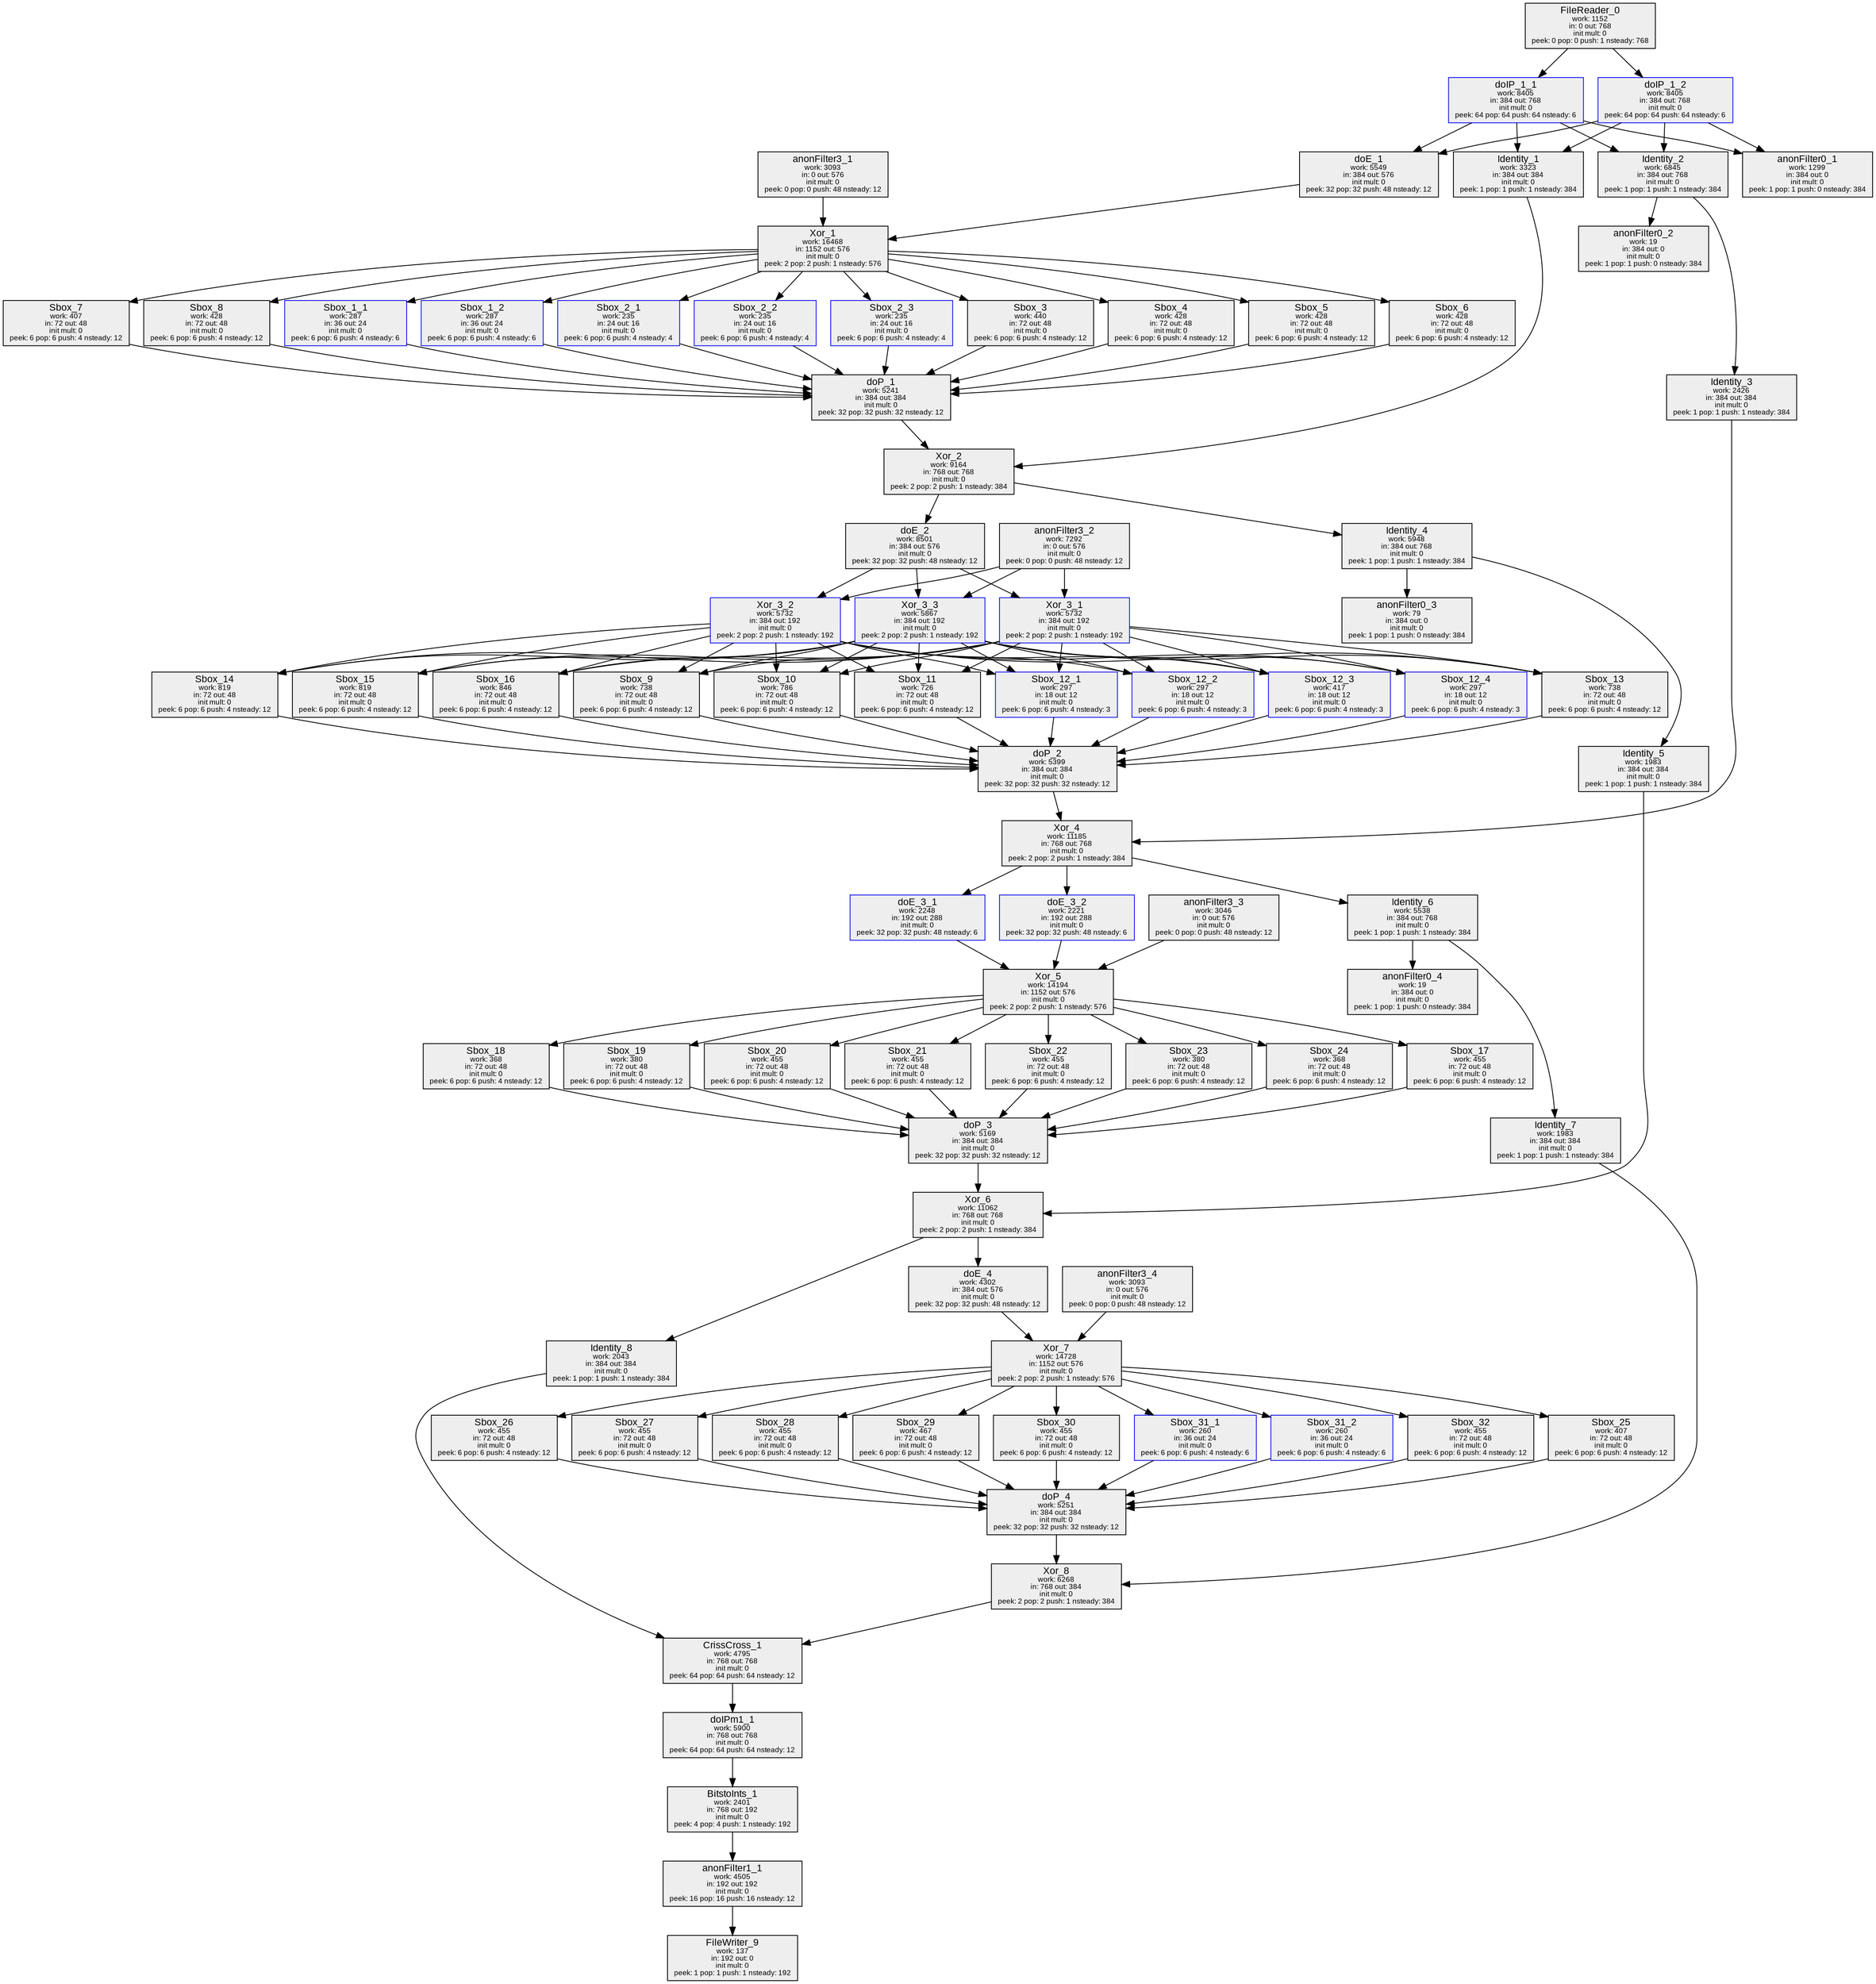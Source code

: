 digraph prof {
ratio=fill; margin=0; nodesep=0.25; ranksep=0.5;
node [style=filled; fillcolor="#EEEEEE"; shape=box; fontname="arial"];
edge [fontname="arial"; fontsize=9;];
FileReader_0[label=<<FONT POINT-SIZE="12">FileReader_0</FONT><BR/><FONT POINT-SIZE="9">work: 1152</FONT><BR/><FONT POINT-SIZE="9">in: 0 out: 768</FONT><BR/><FONT POINT-SIZE="9">init mult: 0</FONT><BR/><FONT POINT-SIZE="9">peek: 0 pop: 0 push: 1 nsteady: 768</FONT>>;];
doIP_1_1[color="#1111EE";label=<<FONT POINT-SIZE="12">doIP_1_1</FONT><BR/><FONT POINT-SIZE="9">work: 8405</FONT><BR/><FONT POINT-SIZE="9">in: 384 out: 768</FONT><BR/><FONT POINT-SIZE="9">init mult: 0</FONT><BR/><FONT POINT-SIZE="9">peek: 64 pop: 64 push: 64 nsteady: 6</FONT>>;];
FileReader_0 -> doIP_1_1;
doIP_1_2[color="#1111EE";label=<<FONT POINT-SIZE="12">doIP_1_2</FONT><BR/><FONT POINT-SIZE="9">work: 8405</FONT><BR/><FONT POINT-SIZE="9">in: 384 out: 768</FONT><BR/><FONT POINT-SIZE="9">init mult: 0</FONT><BR/><FONT POINT-SIZE="9">peek: 64 pop: 64 push: 64 nsteady: 6</FONT>>;];
FileReader_0 -> doIP_1_2;
doE_1[label=<<FONT POINT-SIZE="12">doE_1</FONT><BR/><FONT POINT-SIZE="9">work: 5549</FONT><BR/><FONT POINT-SIZE="9">in: 384 out: 576</FONT><BR/><FONT POINT-SIZE="9">init mult: 0</FONT><BR/><FONT POINT-SIZE="9">peek: 32 pop: 32 push: 48 nsteady: 12</FONT>>;];
doIP_1_1 -> doE_1;
doIP_1_2 -> doE_1;
anonFilter3_1[label=<<FONT POINT-SIZE="12">anonFilter3_1</FONT><BR/><FONT POINT-SIZE="9">work: 3093</FONT><BR/><FONT POINT-SIZE="9">in: 0 out: 576</FONT><BR/><FONT POINT-SIZE="9">init mult: 0</FONT><BR/><FONT POINT-SIZE="9">peek: 0 pop: 0 push: 48 nsteady: 12</FONT>>;];
Xor_1[label=<<FONT POINT-SIZE="12">Xor_1</FONT><BR/><FONT POINT-SIZE="9">work: 16468</FONT><BR/><FONT POINT-SIZE="9">in: 1152 out: 576</FONT><BR/><FONT POINT-SIZE="9">init mult: 0</FONT><BR/><FONT POINT-SIZE="9">peek: 2 pop: 2 push: 1 nsteady: 576</FONT>>;];
doE_1 -> Xor_1;
anonFilter3_1 -> Xor_1;
Sbox_1_1[color="#1111EE";label=<<FONT POINT-SIZE="12">Sbox_1_1</FONT><BR/><FONT POINT-SIZE="9">work: 287</FONT><BR/><FONT POINT-SIZE="9">in: 36 out: 24</FONT><BR/><FONT POINT-SIZE="9">init mult: 0</FONT><BR/><FONT POINT-SIZE="9">peek: 6 pop: 6 push: 4 nsteady: 6</FONT>>;];
Xor_1 -> Sbox_1_1;
Sbox_1_2[color="#1111EE";label=<<FONT POINT-SIZE="12">Sbox_1_2</FONT><BR/><FONT POINT-SIZE="9">work: 287</FONT><BR/><FONT POINT-SIZE="9">in: 36 out: 24</FONT><BR/><FONT POINT-SIZE="9">init mult: 0</FONT><BR/><FONT POINT-SIZE="9">peek: 6 pop: 6 push: 4 nsteady: 6</FONT>>;];
Xor_1 -> Sbox_1_2;
Sbox_2_1[color="#1111EE";label=<<FONT POINT-SIZE="12">Sbox_2_1</FONT><BR/><FONT POINT-SIZE="9">work: 235</FONT><BR/><FONT POINT-SIZE="9">in: 24 out: 16</FONT><BR/><FONT POINT-SIZE="9">init mult: 0</FONT><BR/><FONT POINT-SIZE="9">peek: 6 pop: 6 push: 4 nsteady: 4</FONT>>;];
Xor_1 -> Sbox_2_1;
Sbox_2_2[color="#1111EE";label=<<FONT POINT-SIZE="12">Sbox_2_2</FONT><BR/><FONT POINT-SIZE="9">work: 235</FONT><BR/><FONT POINT-SIZE="9">in: 24 out: 16</FONT><BR/><FONT POINT-SIZE="9">init mult: 0</FONT><BR/><FONT POINT-SIZE="9">peek: 6 pop: 6 push: 4 nsteady: 4</FONT>>;];
Xor_1 -> Sbox_2_2;
Sbox_2_3[color="#1111EE";label=<<FONT POINT-SIZE="12">Sbox_2_3</FONT><BR/><FONT POINT-SIZE="9">work: 235</FONT><BR/><FONT POINT-SIZE="9">in: 24 out: 16</FONT><BR/><FONT POINT-SIZE="9">init mult: 0</FONT><BR/><FONT POINT-SIZE="9">peek: 6 pop: 6 push: 4 nsteady: 4</FONT>>;];
Xor_1 -> Sbox_2_3;
Sbox_3[label=<<FONT POINT-SIZE="12">Sbox_3</FONT><BR/><FONT POINT-SIZE="9">work: 440</FONT><BR/><FONT POINT-SIZE="9">in: 72 out: 48</FONT><BR/><FONT POINT-SIZE="9">init mult: 0</FONT><BR/><FONT POINT-SIZE="9">peek: 6 pop: 6 push: 4 nsteady: 12</FONT>>;];
Xor_1 -> Sbox_3;
Sbox_4[label=<<FONT POINT-SIZE="12">Sbox_4</FONT><BR/><FONT POINT-SIZE="9">work: 428</FONT><BR/><FONT POINT-SIZE="9">in: 72 out: 48</FONT><BR/><FONT POINT-SIZE="9">init mult: 0</FONT><BR/><FONT POINT-SIZE="9">peek: 6 pop: 6 push: 4 nsteady: 12</FONT>>;];
Xor_1 -> Sbox_4;
Sbox_5[label=<<FONT POINT-SIZE="12">Sbox_5</FONT><BR/><FONT POINT-SIZE="9">work: 428</FONT><BR/><FONT POINT-SIZE="9">in: 72 out: 48</FONT><BR/><FONT POINT-SIZE="9">init mult: 0</FONT><BR/><FONT POINT-SIZE="9">peek: 6 pop: 6 push: 4 nsteady: 12</FONT>>;];
Xor_1 -> Sbox_5;
Sbox_6[label=<<FONT POINT-SIZE="12">Sbox_6</FONT><BR/><FONT POINT-SIZE="9">work: 428</FONT><BR/><FONT POINT-SIZE="9">in: 72 out: 48</FONT><BR/><FONT POINT-SIZE="9">init mult: 0</FONT><BR/><FONT POINT-SIZE="9">peek: 6 pop: 6 push: 4 nsteady: 12</FONT>>;];
Xor_1 -> Sbox_6;
Sbox_7[label=<<FONT POINT-SIZE="12">Sbox_7</FONT><BR/><FONT POINT-SIZE="9">work: 407</FONT><BR/><FONT POINT-SIZE="9">in: 72 out: 48</FONT><BR/><FONT POINT-SIZE="9">init mult: 0</FONT><BR/><FONT POINT-SIZE="9">peek: 6 pop: 6 push: 4 nsteady: 12</FONT>>;];
Xor_1 -> Sbox_7;
Sbox_8[label=<<FONT POINT-SIZE="12">Sbox_8</FONT><BR/><FONT POINT-SIZE="9">work: 428</FONT><BR/><FONT POINT-SIZE="9">in: 72 out: 48</FONT><BR/><FONT POINT-SIZE="9">init mult: 0</FONT><BR/><FONT POINT-SIZE="9">peek: 6 pop: 6 push: 4 nsteady: 12</FONT>>;];
Xor_1 -> Sbox_8;
doP_1[label=<<FONT POINT-SIZE="12">doP_1</FONT><BR/><FONT POINT-SIZE="9">work: 5241</FONT><BR/><FONT POINT-SIZE="9">in: 384 out: 384</FONT><BR/><FONT POINT-SIZE="9">init mult: 0</FONT><BR/><FONT POINT-SIZE="9">peek: 32 pop: 32 push: 32 nsteady: 12</FONT>>;];
Sbox_1_1 -> doP_1;
Sbox_1_2 -> doP_1;
Sbox_2_1 -> doP_1;
Sbox_2_2 -> doP_1;
Sbox_2_3 -> doP_1;
Sbox_3 -> doP_1;
Sbox_4 -> doP_1;
Sbox_5 -> doP_1;
Sbox_6 -> doP_1;
Sbox_7 -> doP_1;
Sbox_8 -> doP_1;
Identity_1[label=<<FONT POINT-SIZE="12">Identity_1</FONT><BR/><FONT POINT-SIZE="9">work: 3323</FONT><BR/><FONT POINT-SIZE="9">in: 384 out: 384</FONT><BR/><FONT POINT-SIZE="9">init mult: 0</FONT><BR/><FONT POINT-SIZE="9">peek: 1 pop: 1 push: 1 nsteady: 384</FONT>>;];
doIP_1_1 -> Identity_1;
doIP_1_2 -> Identity_1;
Xor_2[label=<<FONT POINT-SIZE="12">Xor_2</FONT><BR/><FONT POINT-SIZE="9">work: 9164</FONT><BR/><FONT POINT-SIZE="9">in: 768 out: 768</FONT><BR/><FONT POINT-SIZE="9">init mult: 0</FONT><BR/><FONT POINT-SIZE="9">peek: 2 pop: 2 push: 1 nsteady: 384</FONT>>;];
doP_1 -> Xor_2;
Identity_1 -> Xor_2;
Identity_2[label=<<FONT POINT-SIZE="12">Identity_2</FONT><BR/><FONT POINT-SIZE="9">work: 6845</FONT><BR/><FONT POINT-SIZE="9">in: 384 out: 768</FONT><BR/><FONT POINT-SIZE="9">init mult: 0</FONT><BR/><FONT POINT-SIZE="9">peek: 1 pop: 1 push: 1 nsteady: 384</FONT>>;];
doIP_1_1 -> Identity_2;
doIP_1_2 -> Identity_2;
anonFilter0_1[label=<<FONT POINT-SIZE="12">anonFilter0_1</FONT><BR/><FONT POINT-SIZE="9">work: 1299</FONT><BR/><FONT POINT-SIZE="9">in: 384 out: 0</FONT><BR/><FONT POINT-SIZE="9">init mult: 0</FONT><BR/><FONT POINT-SIZE="9">peek: 1 pop: 1 push: 0 nsteady: 384</FONT>>;];
doIP_1_1 -> anonFilter0_1;
doIP_1_2 -> anonFilter0_1;
doE_2[label=<<FONT POINT-SIZE="12">doE_2</FONT><BR/><FONT POINT-SIZE="9">work: 8501</FONT><BR/><FONT POINT-SIZE="9">in: 384 out: 576</FONT><BR/><FONT POINT-SIZE="9">init mult: 0</FONT><BR/><FONT POINT-SIZE="9">peek: 32 pop: 32 push: 48 nsteady: 12</FONT>>;];
Xor_2 -> doE_2;
anonFilter3_2[label=<<FONT POINT-SIZE="12">anonFilter3_2</FONT><BR/><FONT POINT-SIZE="9">work: 7292</FONT><BR/><FONT POINT-SIZE="9">in: 0 out: 576</FONT><BR/><FONT POINT-SIZE="9">init mult: 0</FONT><BR/><FONT POINT-SIZE="9">peek: 0 pop: 0 push: 48 nsteady: 12</FONT>>;];
Xor_3_1[color="#1111EE";label=<<FONT POINT-SIZE="12">Xor_3_1</FONT><BR/><FONT POINT-SIZE="9">work: 5732</FONT><BR/><FONT POINT-SIZE="9">in: 384 out: 192</FONT><BR/><FONT POINT-SIZE="9">init mult: 0</FONT><BR/><FONT POINT-SIZE="9">peek: 2 pop: 2 push: 1 nsteady: 192</FONT>>;];
doE_2 -> Xor_3_1;
anonFilter3_2 -> Xor_3_1;
Xor_3_2[color="#1111EE";label=<<FONT POINT-SIZE="12">Xor_3_2</FONT><BR/><FONT POINT-SIZE="9">work: 5732</FONT><BR/><FONT POINT-SIZE="9">in: 384 out: 192</FONT><BR/><FONT POINT-SIZE="9">init mult: 0</FONT><BR/><FONT POINT-SIZE="9">peek: 2 pop: 2 push: 1 nsteady: 192</FONT>>;];
doE_2 -> Xor_3_2;
anonFilter3_2 -> Xor_3_2;
Xor_3_3[color="#1111EE";label=<<FONT POINT-SIZE="12">Xor_3_3</FONT><BR/><FONT POINT-SIZE="9">work: 5867</FONT><BR/><FONT POINT-SIZE="9">in: 384 out: 192</FONT><BR/><FONT POINT-SIZE="9">init mult: 0</FONT><BR/><FONT POINT-SIZE="9">peek: 2 pop: 2 push: 1 nsteady: 192</FONT>>;];
doE_2 -> Xor_3_3;
anonFilter3_2 -> Xor_3_3;
Sbox_9[label=<<FONT POINT-SIZE="12">Sbox_9</FONT><BR/><FONT POINT-SIZE="9">work: 738</FONT><BR/><FONT POINT-SIZE="9">in: 72 out: 48</FONT><BR/><FONT POINT-SIZE="9">init mult: 0</FONT><BR/><FONT POINT-SIZE="9">peek: 6 pop: 6 push: 4 nsteady: 12</FONT>>;];
Xor_3_1 -> Sbox_9;
Xor_3_2 -> Sbox_9;
Xor_3_3 -> Sbox_9;
Sbox_10[label=<<FONT POINT-SIZE="12">Sbox_10</FONT><BR/><FONT POINT-SIZE="9">work: 786</FONT><BR/><FONT POINT-SIZE="9">in: 72 out: 48</FONT><BR/><FONT POINT-SIZE="9">init mult: 0</FONT><BR/><FONT POINT-SIZE="9">peek: 6 pop: 6 push: 4 nsteady: 12</FONT>>;];
Xor_3_1 -> Sbox_10;
Xor_3_2 -> Sbox_10;
Xor_3_3 -> Sbox_10;
Sbox_11[label=<<FONT POINT-SIZE="12">Sbox_11</FONT><BR/><FONT POINT-SIZE="9">work: 726</FONT><BR/><FONT POINT-SIZE="9">in: 72 out: 48</FONT><BR/><FONT POINT-SIZE="9">init mult: 0</FONT><BR/><FONT POINT-SIZE="9">peek: 6 pop: 6 push: 4 nsteady: 12</FONT>>;];
Xor_3_1 -> Sbox_11;
Xor_3_2 -> Sbox_11;
Xor_3_3 -> Sbox_11;
Sbox_12_1[color="#1111EE";label=<<FONT POINT-SIZE="12">Sbox_12_1</FONT><BR/><FONT POINT-SIZE="9">work: 297</FONT><BR/><FONT POINT-SIZE="9">in: 18 out: 12</FONT><BR/><FONT POINT-SIZE="9">init mult: 0</FONT><BR/><FONT POINT-SIZE="9">peek: 6 pop: 6 push: 4 nsteady: 3</FONT>>;];
Xor_3_1 -> Sbox_12_1;
Xor_3_2 -> Sbox_12_1;
Xor_3_3 -> Sbox_12_1;
Sbox_12_2[color="#1111EE";label=<<FONT POINT-SIZE="12">Sbox_12_2</FONT><BR/><FONT POINT-SIZE="9">work: 297</FONT><BR/><FONT POINT-SIZE="9">in: 18 out: 12</FONT><BR/><FONT POINT-SIZE="9">init mult: 0</FONT><BR/><FONT POINT-SIZE="9">peek: 6 pop: 6 push: 4 nsteady: 3</FONT>>;];
Xor_3_1 -> Sbox_12_2;
Xor_3_2 -> Sbox_12_2;
Xor_3_3 -> Sbox_12_2;
Sbox_12_3[color="#1111EE";label=<<FONT POINT-SIZE="12">Sbox_12_3</FONT><BR/><FONT POINT-SIZE="9">work: 417</FONT><BR/><FONT POINT-SIZE="9">in: 18 out: 12</FONT><BR/><FONT POINT-SIZE="9">init mult: 0</FONT><BR/><FONT POINT-SIZE="9">peek: 6 pop: 6 push: 4 nsteady: 3</FONT>>;];
Xor_3_1 -> Sbox_12_3;
Xor_3_2 -> Sbox_12_3;
Xor_3_3 -> Sbox_12_3;
Sbox_12_4[color="#1111EE";label=<<FONT POINT-SIZE="12">Sbox_12_4</FONT><BR/><FONT POINT-SIZE="9">work: 297</FONT><BR/><FONT POINT-SIZE="9">in: 18 out: 12</FONT><BR/><FONT POINT-SIZE="9">init mult: 0</FONT><BR/><FONT POINT-SIZE="9">peek: 6 pop: 6 push: 4 nsteady: 3</FONT>>;];
Xor_3_1 -> Sbox_12_4;
Xor_3_2 -> Sbox_12_4;
Xor_3_3 -> Sbox_12_4;
Sbox_13[label=<<FONT POINT-SIZE="12">Sbox_13</FONT><BR/><FONT POINT-SIZE="9">work: 738</FONT><BR/><FONT POINT-SIZE="9">in: 72 out: 48</FONT><BR/><FONT POINT-SIZE="9">init mult: 0</FONT><BR/><FONT POINT-SIZE="9">peek: 6 pop: 6 push: 4 nsteady: 12</FONT>>;];
Xor_3_1 -> Sbox_13;
Xor_3_2 -> Sbox_13;
Xor_3_3 -> Sbox_13;
Sbox_14[label=<<FONT POINT-SIZE="12">Sbox_14</FONT><BR/><FONT POINT-SIZE="9">work: 819</FONT><BR/><FONT POINT-SIZE="9">in: 72 out: 48</FONT><BR/><FONT POINT-SIZE="9">init mult: 0</FONT><BR/><FONT POINT-SIZE="9">peek: 6 pop: 6 push: 4 nsteady: 12</FONT>>;];
Xor_3_1 -> Sbox_14;
Xor_3_2 -> Sbox_14;
Xor_3_3 -> Sbox_14;
Sbox_15[label=<<FONT POINT-SIZE="12">Sbox_15</FONT><BR/><FONT POINT-SIZE="9">work: 819</FONT><BR/><FONT POINT-SIZE="9">in: 72 out: 48</FONT><BR/><FONT POINT-SIZE="9">init mult: 0</FONT><BR/><FONT POINT-SIZE="9">peek: 6 pop: 6 push: 4 nsteady: 12</FONT>>;];
Xor_3_1 -> Sbox_15;
Xor_3_2 -> Sbox_15;
Xor_3_3 -> Sbox_15;
Sbox_16[label=<<FONT POINT-SIZE="12">Sbox_16</FONT><BR/><FONT POINT-SIZE="9">work: 846</FONT><BR/><FONT POINT-SIZE="9">in: 72 out: 48</FONT><BR/><FONT POINT-SIZE="9">init mult: 0</FONT><BR/><FONT POINT-SIZE="9">peek: 6 pop: 6 push: 4 nsteady: 12</FONT>>;];
Xor_3_1 -> Sbox_16;
Xor_3_2 -> Sbox_16;
Xor_3_3 -> Sbox_16;
doP_2[label=<<FONT POINT-SIZE="12">doP_2</FONT><BR/><FONT POINT-SIZE="9">work: 5399</FONT><BR/><FONT POINT-SIZE="9">in: 384 out: 384</FONT><BR/><FONT POINT-SIZE="9">init mult: 0</FONT><BR/><FONT POINT-SIZE="9">peek: 32 pop: 32 push: 32 nsteady: 12</FONT>>;];
Sbox_9 -> doP_2;
Sbox_10 -> doP_2;
Sbox_11 -> doP_2;
Sbox_12_1 -> doP_2;
Sbox_12_2 -> doP_2;
Sbox_12_3 -> doP_2;
Sbox_12_4 -> doP_2;
Sbox_13 -> doP_2;
Sbox_14 -> doP_2;
Sbox_15 -> doP_2;
Sbox_16 -> doP_2;
Identity_3[label=<<FONT POINT-SIZE="12">Identity_3</FONT><BR/><FONT POINT-SIZE="9">work: 2426</FONT><BR/><FONT POINT-SIZE="9">in: 384 out: 384</FONT><BR/><FONT POINT-SIZE="9">init mult: 0</FONT><BR/><FONT POINT-SIZE="9">peek: 1 pop: 1 push: 1 nsteady: 384</FONT>>;];
Identity_2 -> Identity_3;
Xor_4[label=<<FONT POINT-SIZE="12">Xor_4</FONT><BR/><FONT POINT-SIZE="9">work: 11185</FONT><BR/><FONT POINT-SIZE="9">in: 768 out: 768</FONT><BR/><FONT POINT-SIZE="9">init mult: 0</FONT><BR/><FONT POINT-SIZE="9">peek: 2 pop: 2 push: 1 nsteady: 384</FONT>>;];
doP_2 -> Xor_4;
Identity_3 -> Xor_4;
Identity_4[label=<<FONT POINT-SIZE="12">Identity_4</FONT><BR/><FONT POINT-SIZE="9">work: 5948</FONT><BR/><FONT POINT-SIZE="9">in: 384 out: 768</FONT><BR/><FONT POINT-SIZE="9">init mult: 0</FONT><BR/><FONT POINT-SIZE="9">peek: 1 pop: 1 push: 1 nsteady: 384</FONT>>;];
Xor_2 -> Identity_4;
anonFilter0_2[label=<<FONT POINT-SIZE="12">anonFilter0_2</FONT><BR/><FONT POINT-SIZE="9">work: 19</FONT><BR/><FONT POINT-SIZE="9">in: 384 out: 0</FONT><BR/><FONT POINT-SIZE="9">init mult: 0</FONT><BR/><FONT POINT-SIZE="9">peek: 1 pop: 1 push: 0 nsteady: 384</FONT>>;];
Identity_2 -> anonFilter0_2;
doE_3_1[color="#1111EE";label=<<FONT POINT-SIZE="12">doE_3_1</FONT><BR/><FONT POINT-SIZE="9">work: 2248</FONT><BR/><FONT POINT-SIZE="9">in: 192 out: 288</FONT><BR/><FONT POINT-SIZE="9">init mult: 0</FONT><BR/><FONT POINT-SIZE="9">peek: 32 pop: 32 push: 48 nsteady: 6</FONT>>;];
Xor_4 -> doE_3_1;
doE_3_2[color="#1111EE";label=<<FONT POINT-SIZE="12">doE_3_2</FONT><BR/><FONT POINT-SIZE="9">work: 2221</FONT><BR/><FONT POINT-SIZE="9">in: 192 out: 288</FONT><BR/><FONT POINT-SIZE="9">init mult: 0</FONT><BR/><FONT POINT-SIZE="9">peek: 32 pop: 32 push: 48 nsteady: 6</FONT>>;];
Xor_4 -> doE_3_2;
anonFilter3_3[label=<<FONT POINT-SIZE="12">anonFilter3_3</FONT><BR/><FONT POINT-SIZE="9">work: 3046</FONT><BR/><FONT POINT-SIZE="9">in: 0 out: 576</FONT><BR/><FONT POINT-SIZE="9">init mult: 0</FONT><BR/><FONT POINT-SIZE="9">peek: 0 pop: 0 push: 48 nsteady: 12</FONT>>;];
Xor_5[label=<<FONT POINT-SIZE="12">Xor_5</FONT><BR/><FONT POINT-SIZE="9">work: 14194</FONT><BR/><FONT POINT-SIZE="9">in: 1152 out: 576</FONT><BR/><FONT POINT-SIZE="9">init mult: 0</FONT><BR/><FONT POINT-SIZE="9">peek: 2 pop: 2 push: 1 nsteady: 576</FONT>>;];
doE_3_1 -> Xor_5;
doE_3_2 -> Xor_5;
anonFilter3_3 -> Xor_5;
Sbox_17[label=<<FONT POINT-SIZE="12">Sbox_17</FONT><BR/><FONT POINT-SIZE="9">work: 455</FONT><BR/><FONT POINT-SIZE="9">in: 72 out: 48</FONT><BR/><FONT POINT-SIZE="9">init mult: 0</FONT><BR/><FONT POINT-SIZE="9">peek: 6 pop: 6 push: 4 nsteady: 12</FONT>>;];
Xor_5 -> Sbox_17;
Sbox_18[label=<<FONT POINT-SIZE="12">Sbox_18</FONT><BR/><FONT POINT-SIZE="9">work: 368</FONT><BR/><FONT POINT-SIZE="9">in: 72 out: 48</FONT><BR/><FONT POINT-SIZE="9">init mult: 0</FONT><BR/><FONT POINT-SIZE="9">peek: 6 pop: 6 push: 4 nsteady: 12</FONT>>;];
Xor_5 -> Sbox_18;
Sbox_19[label=<<FONT POINT-SIZE="12">Sbox_19</FONT><BR/><FONT POINT-SIZE="9">work: 380</FONT><BR/><FONT POINT-SIZE="9">in: 72 out: 48</FONT><BR/><FONT POINT-SIZE="9">init mult: 0</FONT><BR/><FONT POINT-SIZE="9">peek: 6 pop: 6 push: 4 nsteady: 12</FONT>>;];
Xor_5 -> Sbox_19;
Sbox_20[label=<<FONT POINT-SIZE="12">Sbox_20</FONT><BR/><FONT POINT-SIZE="9">work: 455</FONT><BR/><FONT POINT-SIZE="9">in: 72 out: 48</FONT><BR/><FONT POINT-SIZE="9">init mult: 0</FONT><BR/><FONT POINT-SIZE="9">peek: 6 pop: 6 push: 4 nsteady: 12</FONT>>;];
Xor_5 -> Sbox_20;
Sbox_21[label=<<FONT POINT-SIZE="12">Sbox_21</FONT><BR/><FONT POINT-SIZE="9">work: 455</FONT><BR/><FONT POINT-SIZE="9">in: 72 out: 48</FONT><BR/><FONT POINT-SIZE="9">init mult: 0</FONT><BR/><FONT POINT-SIZE="9">peek: 6 pop: 6 push: 4 nsteady: 12</FONT>>;];
Xor_5 -> Sbox_21;
Sbox_22[label=<<FONT POINT-SIZE="12">Sbox_22</FONT><BR/><FONT POINT-SIZE="9">work: 455</FONT><BR/><FONT POINT-SIZE="9">in: 72 out: 48</FONT><BR/><FONT POINT-SIZE="9">init mult: 0</FONT><BR/><FONT POINT-SIZE="9">peek: 6 pop: 6 push: 4 nsteady: 12</FONT>>;];
Xor_5 -> Sbox_22;
Sbox_23[label=<<FONT POINT-SIZE="12">Sbox_23</FONT><BR/><FONT POINT-SIZE="9">work: 380</FONT><BR/><FONT POINT-SIZE="9">in: 72 out: 48</FONT><BR/><FONT POINT-SIZE="9">init mult: 0</FONT><BR/><FONT POINT-SIZE="9">peek: 6 pop: 6 push: 4 nsteady: 12</FONT>>;];
Xor_5 -> Sbox_23;
Sbox_24[label=<<FONT POINT-SIZE="12">Sbox_24</FONT><BR/><FONT POINT-SIZE="9">work: 368</FONT><BR/><FONT POINT-SIZE="9">in: 72 out: 48</FONT><BR/><FONT POINT-SIZE="9">init mult: 0</FONT><BR/><FONT POINT-SIZE="9">peek: 6 pop: 6 push: 4 nsteady: 12</FONT>>;];
Xor_5 -> Sbox_24;
doP_3[label=<<FONT POINT-SIZE="12">doP_3</FONT><BR/><FONT POINT-SIZE="9">work: 5169</FONT><BR/><FONT POINT-SIZE="9">in: 384 out: 384</FONT><BR/><FONT POINT-SIZE="9">init mult: 0</FONT><BR/><FONT POINT-SIZE="9">peek: 32 pop: 32 push: 32 nsteady: 12</FONT>>;];
Sbox_17 -> doP_3;
Sbox_18 -> doP_3;
Sbox_19 -> doP_3;
Sbox_20 -> doP_3;
Sbox_21 -> doP_3;
Sbox_22 -> doP_3;
Sbox_23 -> doP_3;
Sbox_24 -> doP_3;
Identity_5[label=<<FONT POINT-SIZE="12">Identity_5</FONT><BR/><FONT POINT-SIZE="9">work: 1983</FONT><BR/><FONT POINT-SIZE="9">in: 384 out: 384</FONT><BR/><FONT POINT-SIZE="9">init mult: 0</FONT><BR/><FONT POINT-SIZE="9">peek: 1 pop: 1 push: 1 nsteady: 384</FONT>>;];
Identity_4 -> Identity_5;
Xor_6[label=<<FONT POINT-SIZE="12">Xor_6</FONT><BR/><FONT POINT-SIZE="9">work: 11062</FONT><BR/><FONT POINT-SIZE="9">in: 768 out: 768</FONT><BR/><FONT POINT-SIZE="9">init mult: 0</FONT><BR/><FONT POINT-SIZE="9">peek: 2 pop: 2 push: 1 nsteady: 384</FONT>>;];
doP_3 -> Xor_6;
Identity_5 -> Xor_6;
Identity_6[label=<<FONT POINT-SIZE="12">Identity_6</FONT><BR/><FONT POINT-SIZE="9">work: 5538</FONT><BR/><FONT POINT-SIZE="9">in: 384 out: 768</FONT><BR/><FONT POINT-SIZE="9">init mult: 0</FONT><BR/><FONT POINT-SIZE="9">peek: 1 pop: 1 push: 1 nsteady: 384</FONT>>;];
Xor_4 -> Identity_6;
anonFilter0_3[label=<<FONT POINT-SIZE="12">anonFilter0_3</FONT><BR/><FONT POINT-SIZE="9">work: 79</FONT><BR/><FONT POINT-SIZE="9">in: 384 out: 0</FONT><BR/><FONT POINT-SIZE="9">init mult: 0</FONT><BR/><FONT POINT-SIZE="9">peek: 1 pop: 1 push: 0 nsteady: 384</FONT>>;];
Identity_4 -> anonFilter0_3;
doE_4[label=<<FONT POINT-SIZE="12">doE_4</FONT><BR/><FONT POINT-SIZE="9">work: 4302</FONT><BR/><FONT POINT-SIZE="9">in: 384 out: 576</FONT><BR/><FONT POINT-SIZE="9">init mult: 0</FONT><BR/><FONT POINT-SIZE="9">peek: 32 pop: 32 push: 48 nsteady: 12</FONT>>;];
Xor_6 -> doE_4;
anonFilter3_4[label=<<FONT POINT-SIZE="12">anonFilter3_4</FONT><BR/><FONT POINT-SIZE="9">work: 3093</FONT><BR/><FONT POINT-SIZE="9">in: 0 out: 576</FONT><BR/><FONT POINT-SIZE="9">init mult: 0</FONT><BR/><FONT POINT-SIZE="9">peek: 0 pop: 0 push: 48 nsteady: 12</FONT>>;];
Xor_7[label=<<FONT POINT-SIZE="12">Xor_7</FONT><BR/><FONT POINT-SIZE="9">work: 14728</FONT><BR/><FONT POINT-SIZE="9">in: 1152 out: 576</FONT><BR/><FONT POINT-SIZE="9">init mult: 0</FONT><BR/><FONT POINT-SIZE="9">peek: 2 pop: 2 push: 1 nsteady: 576</FONT>>;];
doE_4 -> Xor_7;
anonFilter3_4 -> Xor_7;
Sbox_25[label=<<FONT POINT-SIZE="12">Sbox_25</FONT><BR/><FONT POINT-SIZE="9">work: 407</FONT><BR/><FONT POINT-SIZE="9">in: 72 out: 48</FONT><BR/><FONT POINT-SIZE="9">init mult: 0</FONT><BR/><FONT POINT-SIZE="9">peek: 6 pop: 6 push: 4 nsteady: 12</FONT>>;];
Xor_7 -> Sbox_25;
Sbox_26[label=<<FONT POINT-SIZE="12">Sbox_26</FONT><BR/><FONT POINT-SIZE="9">work: 455</FONT><BR/><FONT POINT-SIZE="9">in: 72 out: 48</FONT><BR/><FONT POINT-SIZE="9">init mult: 0</FONT><BR/><FONT POINT-SIZE="9">peek: 6 pop: 6 push: 4 nsteady: 12</FONT>>;];
Xor_7 -> Sbox_26;
Sbox_27[label=<<FONT POINT-SIZE="12">Sbox_27</FONT><BR/><FONT POINT-SIZE="9">work: 455</FONT><BR/><FONT POINT-SIZE="9">in: 72 out: 48</FONT><BR/><FONT POINT-SIZE="9">init mult: 0</FONT><BR/><FONT POINT-SIZE="9">peek: 6 pop: 6 push: 4 nsteady: 12</FONT>>;];
Xor_7 -> Sbox_27;
Sbox_28[label=<<FONT POINT-SIZE="12">Sbox_28</FONT><BR/><FONT POINT-SIZE="9">work: 455</FONT><BR/><FONT POINT-SIZE="9">in: 72 out: 48</FONT><BR/><FONT POINT-SIZE="9">init mult: 0</FONT><BR/><FONT POINT-SIZE="9">peek: 6 pop: 6 push: 4 nsteady: 12</FONT>>;];
Xor_7 -> Sbox_28;
Sbox_29[label=<<FONT POINT-SIZE="12">Sbox_29</FONT><BR/><FONT POINT-SIZE="9">work: 467</FONT><BR/><FONT POINT-SIZE="9">in: 72 out: 48</FONT><BR/><FONT POINT-SIZE="9">init mult: 0</FONT><BR/><FONT POINT-SIZE="9">peek: 6 pop: 6 push: 4 nsteady: 12</FONT>>;];
Xor_7 -> Sbox_29;
Sbox_30[label=<<FONT POINT-SIZE="12">Sbox_30</FONT><BR/><FONT POINT-SIZE="9">work: 455</FONT><BR/><FONT POINT-SIZE="9">in: 72 out: 48</FONT><BR/><FONT POINT-SIZE="9">init mult: 0</FONT><BR/><FONT POINT-SIZE="9">peek: 6 pop: 6 push: 4 nsteady: 12</FONT>>;];
Xor_7 -> Sbox_30;
Sbox_31_1[color="#1111EE";label=<<FONT POINT-SIZE="12">Sbox_31_1</FONT><BR/><FONT POINT-SIZE="9">work: 260</FONT><BR/><FONT POINT-SIZE="9">in: 36 out: 24</FONT><BR/><FONT POINT-SIZE="9">init mult: 0</FONT><BR/><FONT POINT-SIZE="9">peek: 6 pop: 6 push: 4 nsteady: 6</FONT>>;];
Xor_7 -> Sbox_31_1;
Sbox_31_2[color="#1111EE";label=<<FONT POINT-SIZE="12">Sbox_31_2</FONT><BR/><FONT POINT-SIZE="9">work: 260</FONT><BR/><FONT POINT-SIZE="9">in: 36 out: 24</FONT><BR/><FONT POINT-SIZE="9">init mult: 0</FONT><BR/><FONT POINT-SIZE="9">peek: 6 pop: 6 push: 4 nsteady: 6</FONT>>;];
Xor_7 -> Sbox_31_2;
Sbox_32[label=<<FONT POINT-SIZE="12">Sbox_32</FONT><BR/><FONT POINT-SIZE="9">work: 455</FONT><BR/><FONT POINT-SIZE="9">in: 72 out: 48</FONT><BR/><FONT POINT-SIZE="9">init mult: 0</FONT><BR/><FONT POINT-SIZE="9">peek: 6 pop: 6 push: 4 nsteady: 12</FONT>>;];
Xor_7 -> Sbox_32;
doP_4[label=<<FONT POINT-SIZE="12">doP_4</FONT><BR/><FONT POINT-SIZE="9">work: 5251</FONT><BR/><FONT POINT-SIZE="9">in: 384 out: 384</FONT><BR/><FONT POINT-SIZE="9">init mult: 0</FONT><BR/><FONT POINT-SIZE="9">peek: 32 pop: 32 push: 32 nsteady: 12</FONT>>;];
Sbox_25 -> doP_4;
Sbox_26 -> doP_4;
Sbox_27 -> doP_4;
Sbox_28 -> doP_4;
Sbox_29 -> doP_4;
Sbox_30 -> doP_4;
Sbox_31_1 -> doP_4;
Sbox_31_2 -> doP_4;
Sbox_32 -> doP_4;
Identity_7[label=<<FONT POINT-SIZE="12">Identity_7</FONT><BR/><FONT POINT-SIZE="9">work: 1983</FONT><BR/><FONT POINT-SIZE="9">in: 384 out: 384</FONT><BR/><FONT POINT-SIZE="9">init mult: 0</FONT><BR/><FONT POINT-SIZE="9">peek: 1 pop: 1 push: 1 nsteady: 384</FONT>>;];
Identity_6 -> Identity_7;
Xor_8[label=<<FONT POINT-SIZE="12">Xor_8</FONT><BR/><FONT POINT-SIZE="9">work: 6268</FONT><BR/><FONT POINT-SIZE="9">in: 768 out: 384</FONT><BR/><FONT POINT-SIZE="9">init mult: 0</FONT><BR/><FONT POINT-SIZE="9">peek: 2 pop: 2 push: 1 nsteady: 384</FONT>>;];
doP_4 -> Xor_8;
Identity_7 -> Xor_8;
Identity_8[label=<<FONT POINT-SIZE="12">Identity_8</FONT><BR/><FONT POINT-SIZE="9">work: 2043</FONT><BR/><FONT POINT-SIZE="9">in: 384 out: 384</FONT><BR/><FONT POINT-SIZE="9">init mult: 0</FONT><BR/><FONT POINT-SIZE="9">peek: 1 pop: 1 push: 1 nsteady: 384</FONT>>;];
Xor_6 -> Identity_8;
anonFilter0_4[label=<<FONT POINT-SIZE="12">anonFilter0_4</FONT><BR/><FONT POINT-SIZE="9">work: 19</FONT><BR/><FONT POINT-SIZE="9">in: 384 out: 0</FONT><BR/><FONT POINT-SIZE="9">init mult: 0</FONT><BR/><FONT POINT-SIZE="9">peek: 1 pop: 1 push: 0 nsteady: 384</FONT>>;];
Identity_6 -> anonFilter0_4;
CrissCross_1[label=<<FONT POINT-SIZE="12">CrissCross_1</FONT><BR/><FONT POINT-SIZE="9">work: 4795</FONT><BR/><FONT POINT-SIZE="9">in: 768 out: 768</FONT><BR/><FONT POINT-SIZE="9">init mult: 0</FONT><BR/><FONT POINT-SIZE="9">peek: 64 pop: 64 push: 64 nsteady: 12</FONT>>;];
Xor_8 -> CrissCross_1;
Identity_8 -> CrissCross_1;
doIPm1_1[label=<<FONT POINT-SIZE="12">doIPm1_1</FONT><BR/><FONT POINT-SIZE="9">work: 5900</FONT><BR/><FONT POINT-SIZE="9">in: 768 out: 768</FONT><BR/><FONT POINT-SIZE="9">init mult: 0</FONT><BR/><FONT POINT-SIZE="9">peek: 64 pop: 64 push: 64 nsteady: 12</FONT>>;];
CrissCross_1 -> doIPm1_1;
BitstoInts_1[label=<<FONT POINT-SIZE="12">BitstoInts_1</FONT><BR/><FONT POINT-SIZE="9">work: 2401</FONT><BR/><FONT POINT-SIZE="9">in: 768 out: 192</FONT><BR/><FONT POINT-SIZE="9">init mult: 0</FONT><BR/><FONT POINT-SIZE="9">peek: 4 pop: 4 push: 1 nsteady: 192</FONT>>;];
doIPm1_1 -> BitstoInts_1;
anonFilter1_1[label=<<FONT POINT-SIZE="12">anonFilter1_1</FONT><BR/><FONT POINT-SIZE="9">work: 4505</FONT><BR/><FONT POINT-SIZE="9">in: 192 out: 192</FONT><BR/><FONT POINT-SIZE="9">init mult: 0</FONT><BR/><FONT POINT-SIZE="9">peek: 16 pop: 16 push: 16 nsteady: 12</FONT>>;];
BitstoInts_1 -> anonFilter1_1;
FileWriter_9[label=<<FONT POINT-SIZE="12">FileWriter_9</FONT><BR/><FONT POINT-SIZE="9">work: 137</FONT><BR/><FONT POINT-SIZE="9">in: 192 out: 0</FONT><BR/><FONT POINT-SIZE="9">init mult: 0</FONT><BR/><FONT POINT-SIZE="9">peek: 1 pop: 1 push: 1 nsteady: 192</FONT>>;];
anonFilter1_1 -> FileWriter_9;
}